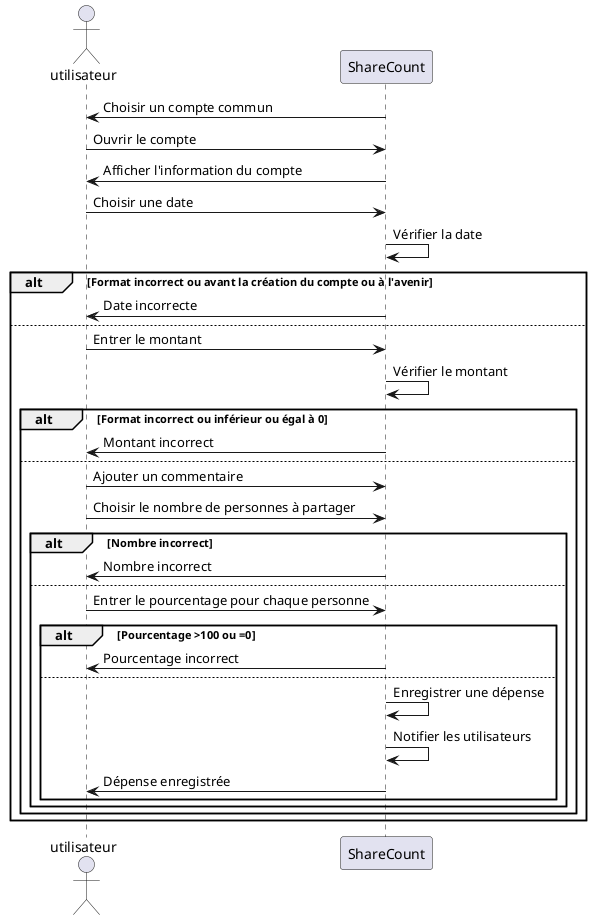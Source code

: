 @startuml  Enregistrer une dépense

actor utilisateur as u
participant ShareCount as sc

sc -> u : Choisir un compte commun
u -> sc : Ouvrir le compte
sc -> u : Afficher l'information du compte
u -> sc : Choisir une date
sc -> sc : Vérifier la date

alt Format incorrect ou avant la création du compte ou à l'avenir
sc -> u : Date incorrecte
else


u -> sc : Entrer le montant
sc -> sc : Vérifier le montant
alt Format incorrect ou inférieur ou égal à 0
sc -> u : Montant incorrect
else

u -> sc : Ajouter un commentaire
u -> sc : Choisir le nombre de personnes à partager

alt Nombre incorrect
sc -> u : Nombre incorrect
else

u -> sc : Entrer le pourcentage pour chaque personne
alt Pourcentage >100 ou =0
sc -> u : Pourcentage incorrect
else

sc -> sc : Enregistrer une dépense
sc -> sc : Notifier les utilisateurs

sc -> u : Dépense enregistrée

end
end
end
end
@enduml